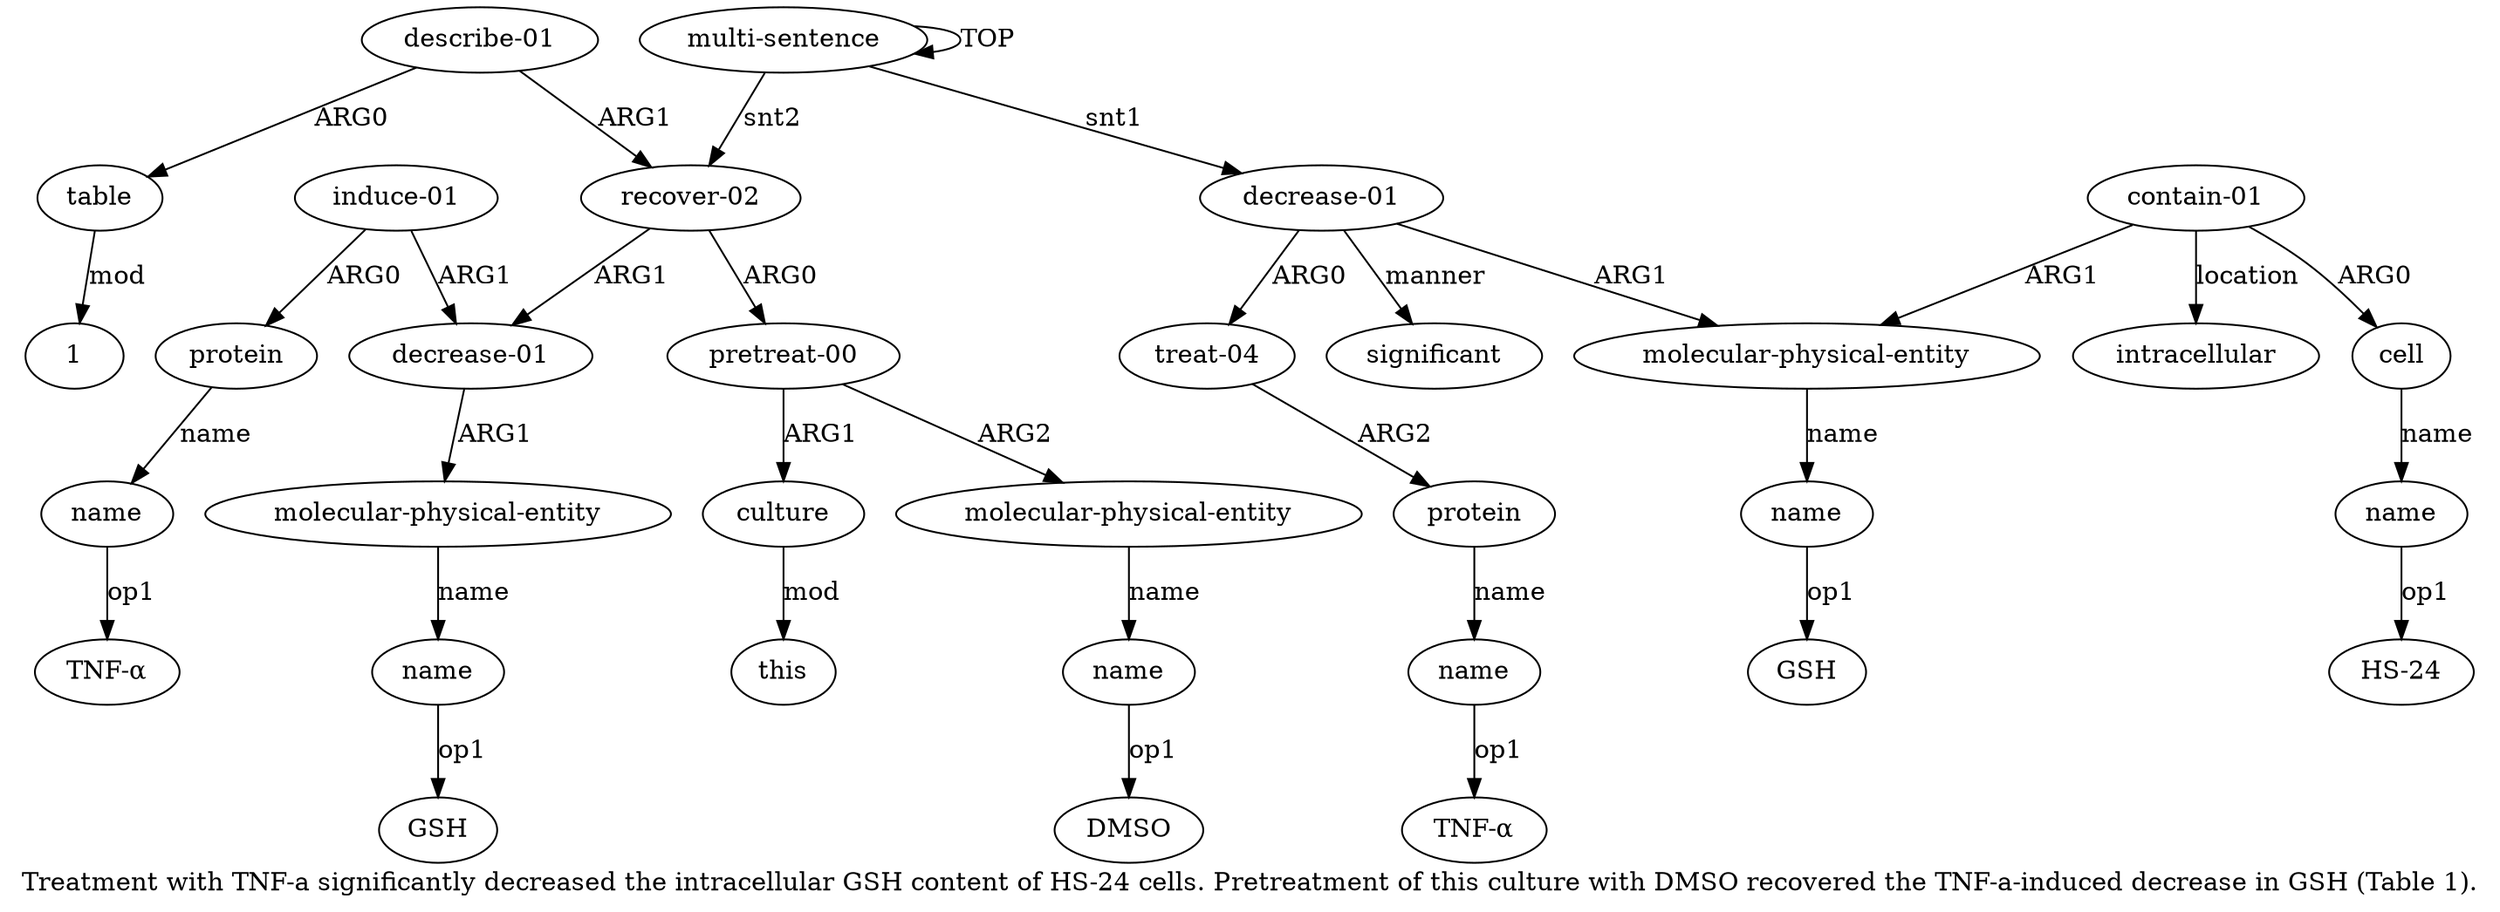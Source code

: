 digraph  {
	graph [label="Treatment with TNF-a significantly decreased the intracellular GSH content of HS-24 cells. Pretreatment of this culture with DMSO \
recovered the TNF-a-induced decrease in GSH (Table 1)."];
	node [label="\N"];
	a20	 [color=black,
		gold_ind=20,
		gold_label=name,
		label=name,
		test_ind=20,
		test_label=name];
	"a20 GSH"	 [color=black,
		gold_ind=-1,
		gold_label=GSH,
		label=GSH,
		test_ind=-1,
		test_label=GSH];
	a20 -> "a20 GSH" [key=0,
	color=black,
	gold_label=op1,
	label=op1,
	test_label=op1];
a21 [color=black,
	gold_ind=21,
	gold_label="induce-01",
	label="induce-01",
	test_ind=21,
	test_label="induce-01"];
a22 [color=black,
	gold_ind=22,
	gold_label=protein,
	label=protein,
	test_ind=22,
	test_label=protein];
a21 -> a22 [key=0,
color=black,
gold_label=ARG0,
label=ARG0,
test_label=ARG0];
a18 [color=black,
gold_ind=18,
gold_label="decrease-01",
label="decrease-01",
test_ind=18,
test_label="decrease-01"];
a21 -> a18 [key=0,
color=black,
gold_label=ARG1,
label=ARG1,
test_label=ARG1];
a23 [color=black,
gold_ind=23,
gold_label=name,
label=name,
test_ind=23,
test_label=name];
a22 -> a23 [key=0,
color=black,
gold_label=name,
label=name,
test_label=name];
"a23 TNF-α" [color=black,
gold_ind=-1,
gold_label="TNF-α",
label="TNF-α",
test_ind=-1,
test_label="TNF-α"];
a23 -> "a23 TNF-α" [key=0,
color=black,
gold_label=op1,
label=op1,
test_label=op1];
a24 [color=black,
gold_ind=24,
gold_label="describe-01",
label="describe-01",
test_ind=24,
test_label="describe-01"];
a25 [color=black,
gold_ind=25,
gold_label=table,
label=table,
test_ind=25,
test_label=table];
a24 -> a25 [key=0,
color=black,
gold_label=ARG0,
label=ARG0,
test_label=ARG0];
a12 [color=black,
gold_ind=12,
gold_label="recover-02",
label="recover-02",
test_ind=12,
test_label="recover-02"];
a24 -> a12 [key=0,
color=black,
gold_label=ARG1,
label=ARG1,
test_label=ARG1];
"a25 1" [color=black,
gold_ind=-1,
gold_label=1,
label=1,
test_ind=-1,
test_label=1];
a25 -> "a25 1" [key=0,
color=black,
gold_label=mod,
label=mod,
test_label=mod];
"a6 GSH" [color=black,
gold_ind=-1,
gold_label=GSH,
label=GSH,
test_ind=-1,
test_label=GSH];
"a17 DMSO" [color=black,
gold_ind=-1,
gold_label=DMSO,
label=DMSO,
test_ind=-1,
test_label=DMSO];
"a4 TNF-α" [color=black,
gold_ind=-1,
gold_label="TNF-α",
label="TNF-α",
test_ind=-1,
test_label="TNF-α"];
a15 [color=black,
gold_ind=15,
gold_label=this,
label=this,
test_ind=15,
test_label=this];
a14 [color=black,
gold_ind=14,
gold_label=culture,
label=culture,
test_ind=14,
test_label=culture];
a14 -> a15 [key=0,
color=black,
gold_label=mod,
label=mod,
test_label=mod];
a17 [color=black,
gold_ind=17,
gold_label=name,
label=name,
test_ind=17,
test_label=name];
a17 -> "a17 DMSO" [key=0,
color=black,
gold_label=op1,
label=op1,
test_label=op1];
a16 [color=black,
gold_ind=16,
gold_label="molecular-physical-entity",
label="molecular-physical-entity",
test_ind=16,
test_label="molecular-physical-entity"];
a16 -> a17 [key=0,
color=black,
gold_label=name,
label=name,
test_label=name];
a11 [color=black,
gold_ind=11,
gold_label=significant,
label=significant,
test_ind=11,
test_label=significant];
a10 [color=black,
gold_ind=10,
gold_label=intracellular,
label=intracellular,
test_ind=10,
test_label=intracellular];
a13 [color=black,
gold_ind=13,
gold_label="pretreat-00",
label="pretreat-00",
test_ind=13,
test_label="pretreat-00"];
a13 -> a14 [key=0,
color=black,
gold_label=ARG1,
label=ARG1,
test_label=ARG1];
a13 -> a16 [key=0,
color=black,
gold_label=ARG2,
label=ARG2,
test_label=ARG2];
a12 -> a13 [key=0,
color=black,
gold_label=ARG0,
label=ARG0,
test_label=ARG0];
a12 -> a18 [key=0,
color=black,
gold_label=ARG1,
label=ARG1,
test_label=ARG1];
a19 [color=black,
gold_ind=19,
gold_label="molecular-physical-entity",
label="molecular-physical-entity",
test_ind=19,
test_label="molecular-physical-entity"];
a19 -> a20 [key=0,
color=black,
gold_label=name,
label=name,
test_label=name];
a18 -> a19 [key=0,
color=black,
gold_label=ARG1,
label=ARG1,
test_label=ARG1];
a1 [color=black,
gold_ind=1,
gold_label="decrease-01",
label="decrease-01",
test_ind=1,
test_label="decrease-01"];
a1 -> a11 [key=0,
color=black,
gold_label=manner,
label=manner,
test_label=manner];
a2 [color=black,
gold_ind=2,
gold_label="treat-04",
label="treat-04",
test_ind=2,
test_label="treat-04"];
a1 -> a2 [key=0,
color=black,
gold_label=ARG0,
label=ARG0,
test_label=ARG0];
a5 [color=black,
gold_ind=5,
gold_label="molecular-physical-entity",
label="molecular-physical-entity",
test_ind=5,
test_label="molecular-physical-entity"];
a1 -> a5 [key=0,
color=black,
gold_label=ARG1,
label=ARG1,
test_label=ARG1];
a0 [color=black,
gold_ind=0,
gold_label="multi-sentence",
label="multi-sentence",
test_ind=0,
test_label="multi-sentence"];
a0 -> a12 [key=0,
color=black,
gold_label=snt2,
label=snt2,
test_label=snt2];
a0 -> a1 [key=0,
color=black,
gold_label=snt1,
label=snt1,
test_label=snt1];
a0 -> a0 [key=0,
color=black,
gold_label=TOP,
label=TOP,
test_label=TOP];
a3 [color=black,
gold_ind=3,
gold_label=protein,
label=protein,
test_ind=3,
test_label=protein];
a4 [color=black,
gold_ind=4,
gold_label=name,
label=name,
test_ind=4,
test_label=name];
a3 -> a4 [key=0,
color=black,
gold_label=name,
label=name,
test_label=name];
a2 -> a3 [key=0,
color=black,
gold_label=ARG2,
label=ARG2,
test_label=ARG2];
a6 [color=black,
gold_ind=6,
gold_label=name,
label=name,
test_ind=6,
test_label=name];
a5 -> a6 [key=0,
color=black,
gold_label=name,
label=name,
test_label=name];
a4 -> "a4 TNF-α" [key=0,
color=black,
gold_label=op1,
label=op1,
test_label=op1];
a7 [color=black,
gold_ind=7,
gold_label="contain-01",
label="contain-01",
test_ind=7,
test_label="contain-01"];
a7 -> a10 [key=0,
color=black,
gold_label=location,
label=location,
test_label=location];
a7 -> a5 [key=0,
color=black,
gold_label=ARG1,
label=ARG1,
test_label=ARG1];
a8 [color=black,
gold_ind=8,
gold_label=cell,
label=cell,
test_ind=8,
test_label=cell];
a7 -> a8 [key=0,
color=black,
gold_label=ARG0,
label=ARG0,
test_label=ARG0];
a6 -> "a6 GSH" [key=0,
color=black,
gold_label=op1,
label=op1,
test_label=op1];
a9 [color=black,
gold_ind=9,
gold_label=name,
label=name,
test_ind=9,
test_label=name];
"a9 HS-24" [color=black,
gold_ind=-1,
gold_label="HS-24",
label="HS-24",
test_ind=-1,
test_label="HS-24"];
a9 -> "a9 HS-24" [key=0,
color=black,
gold_label=op1,
label=op1,
test_label=op1];
a8 -> a9 [key=0,
color=black,
gold_label=name,
label=name,
test_label=name];
}
